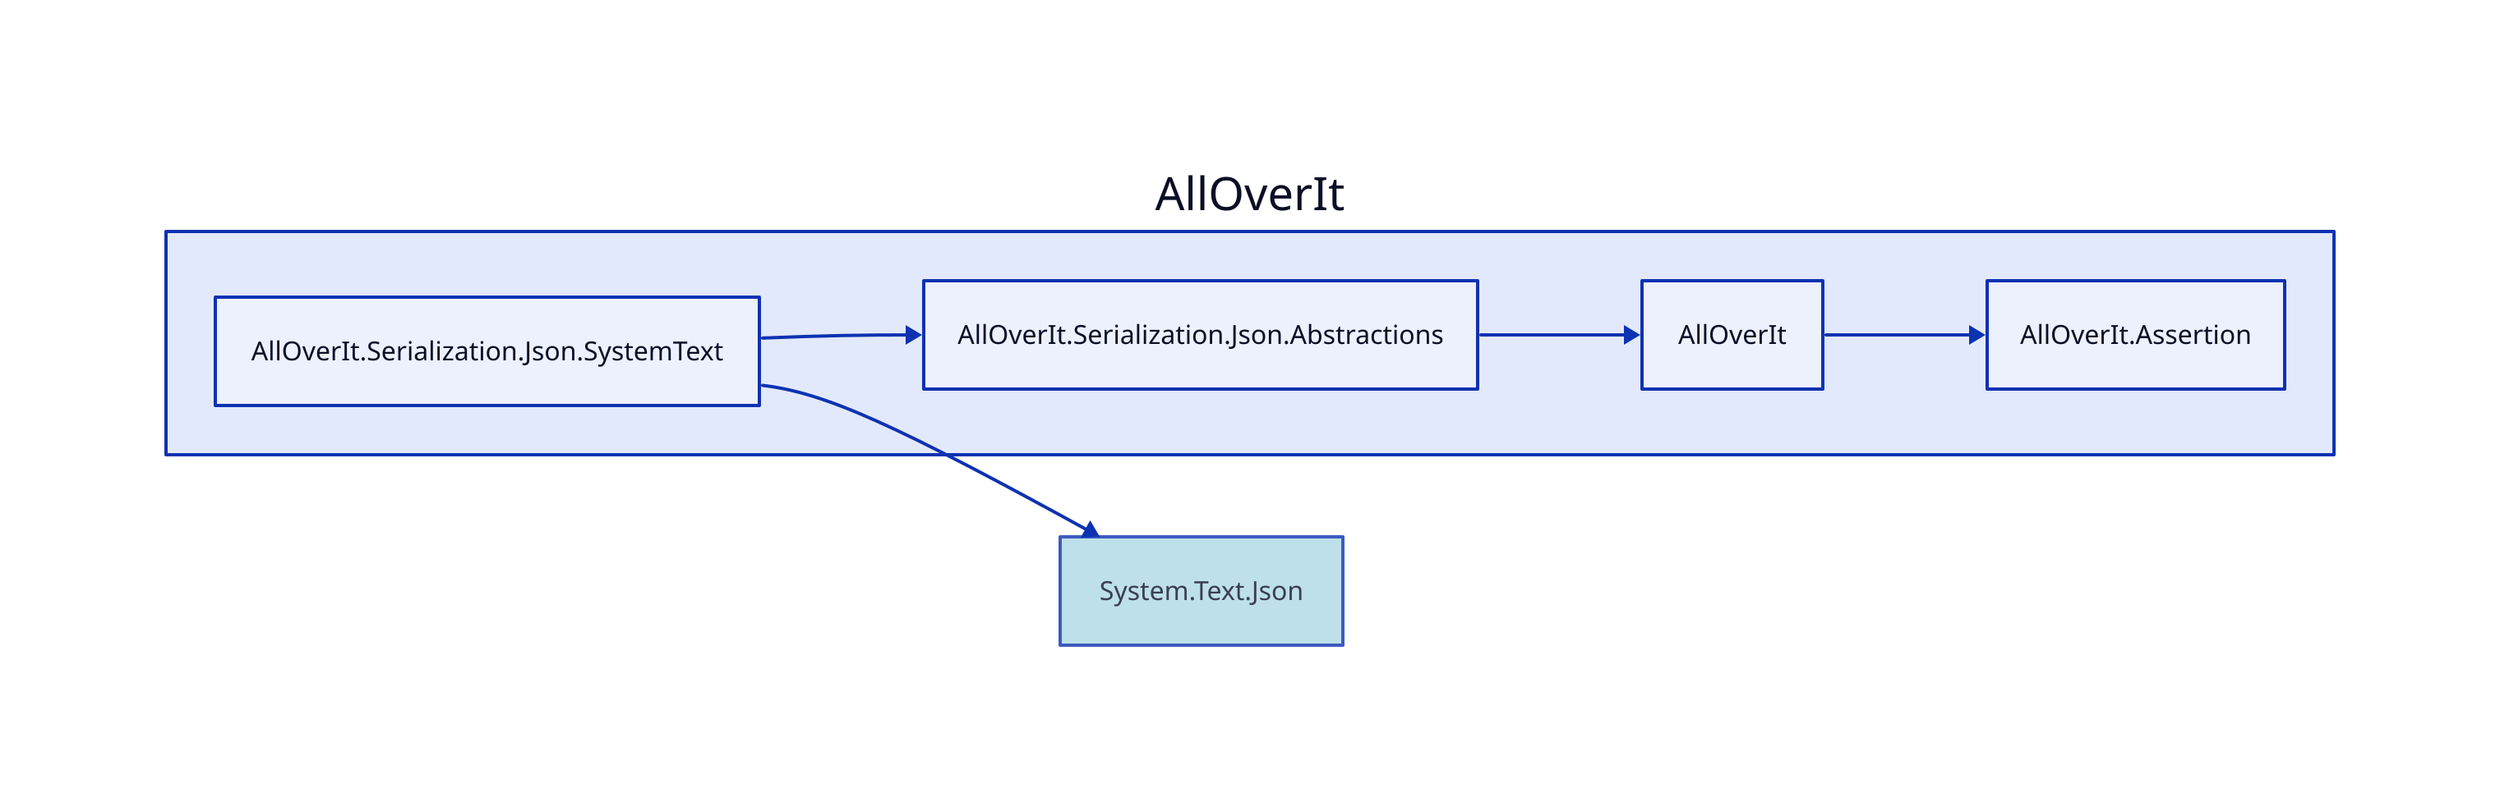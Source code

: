 direction: right

aoi: AllOverIt
aoi.alloverit-serialization-json-systemtext: AllOverIt.Serialization.Json.SystemText
aoi.alloverit-serialization-json-abstractions: AllOverIt.Serialization.Json.Abstractions
aoi.alloverit: AllOverIt
aoi.alloverit-assertion: AllOverIt.Assertion
system-text-json: System.Text.Json
system-text-json.style.fill: lightblue
system-text-json.style.opacity: 0.8

aoi.alloverit-serialization-json-abstractions <- aoi.alloverit-serialization-json-systemtext
aoi.alloverit <- aoi.alloverit-serialization-json-abstractions
aoi.alloverit-assertion <- aoi.alloverit
system-text-json <- aoi.alloverit-serialization-json-systemtext
